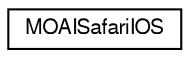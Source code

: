 digraph G
{
  edge [fontname="FreeSans",fontsize="10",labelfontname="FreeSans",labelfontsize="10"];
  node [fontname="FreeSans",fontsize="10",shape=record];
  rankdir=LR;
  Node1 [label="MOAISafariIOS",height=0.2,width=0.4,color="black", fillcolor="white", style="filled",URL="$class_m_o_a_i_safari_i_o_s.html",tooltip="Wrapper for access to the native web browser."];
}
